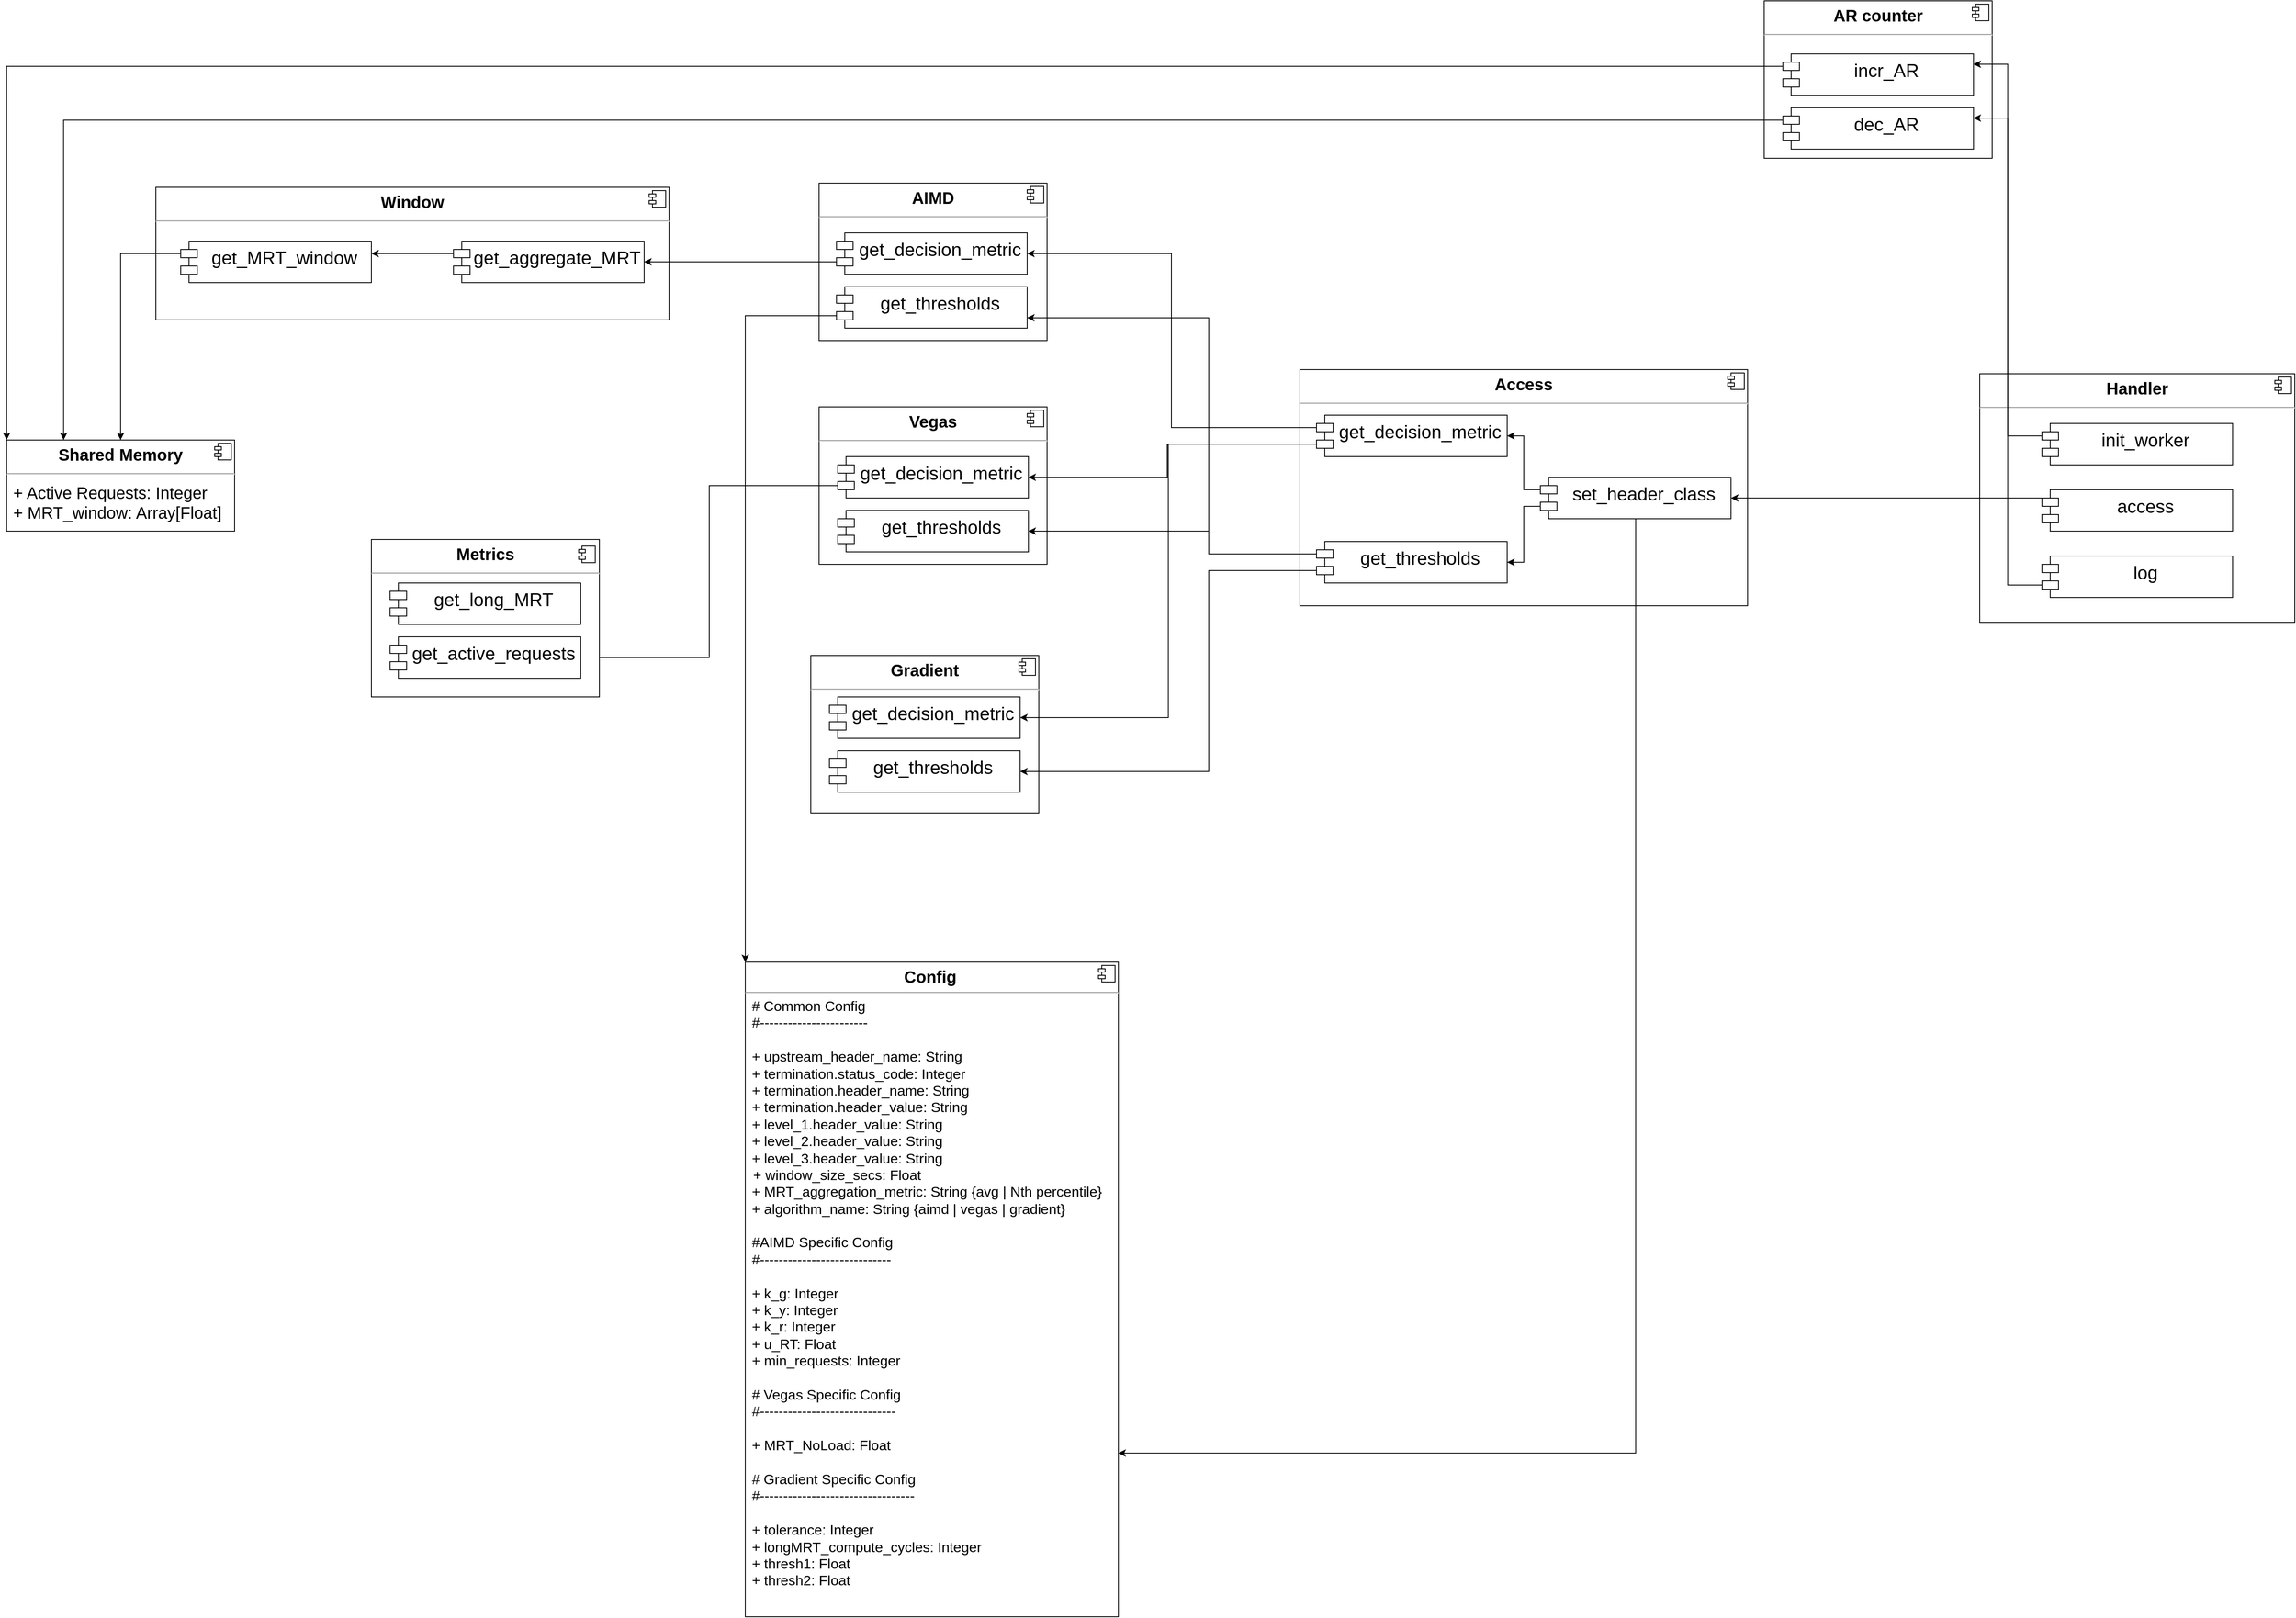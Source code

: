 <mxfile version="17.4.0" type="github">
  <diagram id="C5RBs43oDa-KdzZeNtuy" name="Page-1">
    <mxGraphModel dx="5561" dy="2026" grid="1" gridSize="10" guides="1" tooltips="1" connect="1" arrows="1" fold="1" page="1" pageScale="1" pageWidth="827" pageHeight="1169" math="0" shadow="0">
      <root>
        <mxCell id="WIyWlLk6GJQsqaUBKTNV-0" />
        <mxCell id="WIyWlLk6GJQsqaUBKTNV-1" parent="WIyWlLk6GJQsqaUBKTNV-0" />
        <mxCell id="--dWJRHX75SRgyuAdrLD-0" value="&lt;p style=&quot;margin: 0px ; margin-top: 6px ; text-align: center&quot;&gt;&lt;b&gt;&lt;font style=&quot;font-size: 20px&quot;&gt;Config&lt;/font&gt;&lt;span style=&quot;font-size: 13px&quot;&gt;&amp;nbsp;&lt;/span&gt;&lt;/b&gt;&lt;/p&gt;&lt;hr&gt;&lt;p style=&quot;margin: 0px 0px 0px 8px ; font-size: 17px&quot;&gt;&lt;font style=&quot;font-size: 17px&quot;&gt;# Common Config&lt;/font&gt;&lt;/p&gt;&lt;p style=&quot;margin: 0px 0px 0px 8px ; font-size: 17px&quot;&gt;&lt;font style=&quot;font-size: 17px&quot;&gt;#-----------------------&lt;/font&gt;&lt;/p&gt;&lt;p style=&quot;margin: 0px 0px 0px 8px ; font-size: 17px&quot;&gt;&lt;font style=&quot;font-size: 17px&quot;&gt;&lt;br&gt;&lt;/font&gt;&lt;/p&gt;&lt;p style=&quot;margin: 0px 0px 0px 8px ; font-size: 17px&quot;&gt;&lt;font style=&quot;font-size: 17px&quot;&gt;+ upstream_header_name: String&lt;br&gt;+ termination.status_code: Integer&lt;/font&gt;&lt;/p&gt;&lt;p style=&quot;margin: 0px 0px 0px 8px ; font-size: 17px&quot;&gt;&lt;font style=&quot;font-size: 17px&quot;&gt;+&amp;nbsp;termination.header_name: String&lt;/font&gt;&lt;/p&gt;&lt;p style=&quot;margin: 0px 0px 0px 8px ; font-size: 17px&quot;&gt;&lt;font style=&quot;font-size: 17px&quot;&gt;+&amp;nbsp;termination.header_value: String&lt;/font&gt;&lt;/p&gt;&lt;p style=&quot;margin: 0px 0px 0px 8px ; font-size: 17px&quot;&gt;&lt;font style=&quot;font-size: 17px&quot;&gt;+&amp;nbsp;level_1.header_value: String&lt;span&gt;&amp;nbsp;&lt;/span&gt;&lt;/font&gt;&lt;/p&gt;&lt;p style=&quot;margin: 0px 0px 0px 8px ; font-size: 17px&quot;&gt;&lt;font style=&quot;font-size: 17px&quot;&gt;+&amp;nbsp;level_2.header_value: String&lt;span&gt;&amp;nbsp;&lt;/span&gt;&lt;span&gt;&lt;br&gt;&lt;/span&gt;&lt;/font&gt;&lt;/p&gt;&lt;p style=&quot;margin: 0px 0px 0px 8px ; font-size: 17px&quot;&gt;&lt;font style=&quot;font-size: 17px&quot;&gt;+&amp;nbsp;level_3.header_value: String&lt;span&gt;&amp;nbsp;&lt;/span&gt;&lt;span&gt;&lt;br&gt;&lt;/span&gt;&lt;/font&gt;&lt;/p&gt;&lt;font style=&quot;font-size: 17px&quot;&gt;&amp;nbsp;&amp;nbsp;+ window_size_secs: Float&lt;br&gt;&lt;/font&gt;&lt;p style=&quot;margin: 0px 0px 0px 8px ; font-size: 17px&quot;&gt;&lt;font style=&quot;font-size: 17px&quot;&gt;+&amp;nbsp;MRT_aggregation_metric: String {avg | Nth percentile}&lt;br&gt;+ algorithm_name: String {aimd | vegas | gradient}&lt;/font&gt;&lt;/p&gt;&lt;p style=&quot;margin: 0px 0px 0px 8px ; font-size: 17px&quot;&gt;&lt;font style=&quot;font-size: 17px&quot;&gt;&lt;br&gt;&lt;/font&gt;&lt;/p&gt;&lt;p style=&quot;margin: 0px 0px 0px 8px ; font-size: 17px&quot;&gt;&lt;font style=&quot;font-size: 17px&quot;&gt;#AIMD Specific Config&lt;/font&gt;&lt;/p&gt;&lt;p style=&quot;margin: 0px 0px 0px 8px ; font-size: 17px&quot;&gt;&lt;font style=&quot;font-size: 17px&quot;&gt;#----------------------------&lt;/font&gt;&lt;/p&gt;&lt;p style=&quot;margin: 0px 0px 0px 8px ; font-size: 17px&quot;&gt;&lt;font style=&quot;font-size: 17px&quot;&gt;&lt;br&gt;&lt;/font&gt;&lt;/p&gt;&lt;p style=&quot;margin: 0px 0px 0px 8px ; font-size: 17px&quot;&gt;&lt;font style=&quot;font-size: 17px&quot;&gt;+ k_g: Integer&lt;br&gt;&lt;/font&gt;&lt;/p&gt;&lt;p style=&quot;margin: 0px 0px 0px 8px ; font-size: 17px&quot;&gt;&lt;font style=&quot;font-size: 17px&quot;&gt;+&amp;nbsp;k_y: Integer&lt;/font&gt;&lt;/p&gt;&lt;p style=&quot;margin: 0px 0px 0px 8px ; font-size: 17px&quot;&gt;&lt;font style=&quot;font-size: 17px&quot;&gt;+&amp;nbsp;k_r: Integer&lt;/font&gt;&lt;/p&gt;&lt;p style=&quot;margin: 0px 0px 0px 8px ; font-size: 17px&quot;&gt;&lt;font style=&quot;font-size: 17px&quot;&gt;+ u_RT: Float&lt;br&gt;&lt;/font&gt;&lt;/p&gt;&lt;p style=&quot;margin: 0px 0px 0px 8px ; font-size: 17px&quot;&gt;&lt;font style=&quot;font-size: 17px&quot;&gt;+ min_requests: Integer&lt;br&gt;&lt;/font&gt;&lt;/p&gt;&lt;p style=&quot;margin: 0px 0px 0px 8px ; font-size: 17px&quot;&gt;&lt;font style=&quot;font-size: 17px&quot;&gt;&lt;br&gt;&lt;/font&gt;&lt;/p&gt;&lt;p style=&quot;margin: 0px 0px 0px 8px ; font-size: 17px&quot;&gt;&lt;font style=&quot;font-size: 17px&quot;&gt;# Vegas&amp;nbsp;Specific Config&lt;/font&gt;&lt;/p&gt;&lt;p style=&quot;margin: 0px 0px 0px 8px ; font-size: 17px&quot;&gt;&lt;font style=&quot;font-size: 17px&quot;&gt;#-----------------------------&lt;/font&gt;&lt;/p&gt;&lt;p style=&quot;margin: 0px 0px 0px 8px ; font-size: 17px&quot;&gt;&lt;font style=&quot;font-size: 17px&quot;&gt;&lt;br&gt;&lt;/font&gt;&lt;/p&gt;&lt;p style=&quot;margin: 0px 0px 0px 8px ; font-size: 17px&quot;&gt;&lt;font style=&quot;font-size: 17px&quot;&gt;+ MRT_NoLoad: Float&lt;br&gt;&lt;/font&gt;&lt;/p&gt;&lt;p style=&quot;margin: 0px 0px 0px 8px ; font-size: 17px&quot;&gt;&lt;font style=&quot;font-size: 17px&quot;&gt;&lt;br&gt;&lt;/font&gt;&lt;/p&gt;&lt;p style=&quot;margin: 0px 0px 0px 8px ; font-size: 17px&quot;&gt;&lt;font style=&quot;font-size: 17px&quot;&gt;# Gradient Specific Config&lt;/font&gt;&lt;/p&gt;&lt;p style=&quot;margin: 0px 0px 0px 8px ; font-size: 17px&quot;&gt;&lt;font style=&quot;font-size: 17px&quot;&gt;#---------------------------------&lt;/font&gt;&lt;/p&gt;&lt;p style=&quot;margin: 0px 0px 0px 8px ; font-size: 17px&quot;&gt;&lt;font style=&quot;font-size: 17px&quot;&gt;&lt;br&gt;&lt;/font&gt;&lt;/p&gt;&lt;p style=&quot;margin: 0px 0px 0px 8px ; font-size: 17px&quot;&gt;&lt;font style=&quot;font-size: 17px&quot;&gt;+ tolerance: Integer&amp;nbsp;&lt;/font&gt;&lt;/p&gt;&lt;p style=&quot;margin: 0px 0px 0px 8px ; font-size: 17px&quot;&gt;&lt;font style=&quot;font-size: 17px&quot;&gt;+&amp;nbsp;longMRT_compute_cycles: Integer&lt;/font&gt;&lt;/p&gt;&lt;p style=&quot;margin: 0px 0px 0px 8px ; font-size: 17px&quot;&gt;&lt;font style=&quot;font-size: 17px&quot;&gt;+&amp;nbsp;thresh1: Float&amp;nbsp;&lt;/font&gt;&lt;/p&gt;&lt;p style=&quot;margin: 0px 0px 0px 8px ; font-size: 17px&quot;&gt;&lt;font style=&quot;font-size: 17px&quot;&gt;+&amp;nbsp;thresh2: Float&lt;/font&gt;&lt;/p&gt;" style="align=left;overflow=fill;html=1;dropTarget=0;" vertex="1" parent="WIyWlLk6GJQsqaUBKTNV-1">
          <mxGeometry x="-1849" y="580" width="450" height="790" as="geometry" />
        </mxCell>
        <mxCell id="--dWJRHX75SRgyuAdrLD-1" value="" style="shape=component;jettyWidth=8;jettyHeight=4;" vertex="1" parent="--dWJRHX75SRgyuAdrLD-0">
          <mxGeometry x="1" width="20" height="20" relative="1" as="geometry">
            <mxPoint x="-24" y="4" as="offset" />
          </mxGeometry>
        </mxCell>
        <mxCell id="--dWJRHX75SRgyuAdrLD-2" value="&lt;p style=&quot;margin: 0px ; margin-top: 6px ; text-align: center&quot;&gt;&lt;b&gt;Handler&lt;/b&gt;&lt;/p&gt;&lt;hr&gt;&lt;p style=&quot;margin: 0px ; margin-left: 8px&quot;&gt;&lt;br&gt;&lt;/p&gt;" style="align=left;overflow=fill;html=1;dropTarget=0;fontSize=20;" vertex="1" parent="WIyWlLk6GJQsqaUBKTNV-1">
          <mxGeometry x="-360" y="-130" width="380" height="300" as="geometry" />
        </mxCell>
        <mxCell id="--dWJRHX75SRgyuAdrLD-3" value="" style="shape=component;jettyWidth=8;jettyHeight=4;fontSize=20;" vertex="1" parent="--dWJRHX75SRgyuAdrLD-2">
          <mxGeometry x="1" width="20" height="20" relative="1" as="geometry">
            <mxPoint x="-24" y="4" as="offset" />
          </mxGeometry>
        </mxCell>
        <mxCell id="--dWJRHX75SRgyuAdrLD-4" value="&lt;p style=&quot;margin: 0px ; margin-top: 6px ; text-align: center&quot;&gt;&lt;b&gt;Window&lt;/b&gt;&lt;/p&gt;&lt;hr&gt;&lt;p style=&quot;margin: 0px ; margin-left: 8px&quot;&gt;&lt;br&gt;&lt;/p&gt;" style="align=left;overflow=fill;html=1;dropTarget=0;fontSize=20;" vertex="1" parent="WIyWlLk6GJQsqaUBKTNV-1">
          <mxGeometry x="-2560" y="-355" width="619" height="160" as="geometry" />
        </mxCell>
        <mxCell id="--dWJRHX75SRgyuAdrLD-5" value="" style="shape=component;jettyWidth=8;jettyHeight=4;fontSize=20;" vertex="1" parent="--dWJRHX75SRgyuAdrLD-4">
          <mxGeometry x="1" width="20" height="20" relative="1" as="geometry">
            <mxPoint x="-24" y="4" as="offset" />
          </mxGeometry>
        </mxCell>
        <mxCell id="--dWJRHX75SRgyuAdrLD-6" value="&lt;p style=&quot;margin: 0px ; margin-top: 6px ; text-align: center&quot;&gt;&lt;b&gt;AIMD&lt;/b&gt;&lt;/p&gt;&lt;hr&gt;&lt;p style=&quot;margin: 0px ; margin-left: 8px&quot;&gt;&lt;br&gt;&lt;/p&gt;" style="align=left;overflow=fill;html=1;dropTarget=0;fontSize=20;" vertex="1" parent="WIyWlLk6GJQsqaUBKTNV-1">
          <mxGeometry x="-1760" y="-360" width="275" height="190" as="geometry" />
        </mxCell>
        <mxCell id="--dWJRHX75SRgyuAdrLD-7" value="" style="shape=component;jettyWidth=8;jettyHeight=4;fontSize=20;" vertex="1" parent="--dWJRHX75SRgyuAdrLD-6">
          <mxGeometry x="1" width="20" height="20" relative="1" as="geometry">
            <mxPoint x="-24" y="4" as="offset" />
          </mxGeometry>
        </mxCell>
        <mxCell id="--dWJRHX75SRgyuAdrLD-8" value="&lt;p style=&quot;margin: 0px ; margin-top: 6px ; text-align: center&quot;&gt;&lt;b&gt;Vegas&lt;/b&gt;&lt;/p&gt;&lt;hr&gt;&lt;p style=&quot;margin: 0px ; margin-left: 8px&quot;&gt;&lt;br&gt;&lt;/p&gt;" style="align=left;overflow=fill;html=1;dropTarget=0;fontSize=20;" vertex="1" parent="WIyWlLk6GJQsqaUBKTNV-1">
          <mxGeometry x="-1760" y="-90" width="275" height="190" as="geometry" />
        </mxCell>
        <mxCell id="--dWJRHX75SRgyuAdrLD-9" value="" style="shape=component;jettyWidth=8;jettyHeight=4;fontSize=20;" vertex="1" parent="--dWJRHX75SRgyuAdrLD-8">
          <mxGeometry x="1" width="20" height="20" relative="1" as="geometry">
            <mxPoint x="-24" y="4" as="offset" />
          </mxGeometry>
        </mxCell>
        <mxCell id="--dWJRHX75SRgyuAdrLD-10" value="&lt;p style=&quot;margin: 0px ; margin-top: 6px ; text-align: center&quot;&gt;&lt;b&gt;Gradient&lt;/b&gt;&lt;/p&gt;&lt;hr&gt;&lt;p style=&quot;margin: 0px ; margin-left: 8px&quot;&gt;&lt;br&gt;&lt;/p&gt;" style="align=left;overflow=fill;html=1;dropTarget=0;fontSize=20;" vertex="1" parent="WIyWlLk6GJQsqaUBKTNV-1">
          <mxGeometry x="-1770" y="210" width="275" height="190" as="geometry" />
        </mxCell>
        <mxCell id="--dWJRHX75SRgyuAdrLD-11" value="" style="shape=component;jettyWidth=8;jettyHeight=4;fontSize=20;" vertex="1" parent="--dWJRHX75SRgyuAdrLD-10">
          <mxGeometry x="1" width="20" height="20" relative="1" as="geometry">
            <mxPoint x="-24" y="4" as="offset" />
          </mxGeometry>
        </mxCell>
        <mxCell id="--dWJRHX75SRgyuAdrLD-15" value="&lt;p style=&quot;margin: 0px ; margin-top: 6px ; text-align: center&quot;&gt;&lt;b&gt;Access&lt;/b&gt;&lt;/p&gt;&lt;hr&gt;&lt;p style=&quot;margin: 0px ; margin-left: 8px&quot;&gt;&lt;br&gt;&lt;/p&gt;" style="align=left;overflow=fill;html=1;dropTarget=0;fontSize=20;" vertex="1" parent="WIyWlLk6GJQsqaUBKTNV-1">
          <mxGeometry x="-1180" y="-135" width="540" height="285" as="geometry" />
        </mxCell>
        <mxCell id="--dWJRHX75SRgyuAdrLD-16" value="" style="shape=component;jettyWidth=8;jettyHeight=4;fontSize=20;" vertex="1" parent="--dWJRHX75SRgyuAdrLD-15">
          <mxGeometry x="1" width="20" height="20" relative="1" as="geometry">
            <mxPoint x="-24" y="4" as="offset" />
          </mxGeometry>
        </mxCell>
        <mxCell id="--dWJRHX75SRgyuAdrLD-19" value="&lt;p style=&quot;margin: 0px ; margin-top: 6px ; text-align: center&quot;&gt;&lt;b&gt;Shared Memory&lt;/b&gt;&lt;/p&gt;&lt;hr&gt;&lt;p style=&quot;margin: 0px ; margin-left: 8px&quot;&gt;+ Active Requests: Integer&lt;br&gt;+ MRT_window: Array[Float]&lt;/p&gt;" style="align=left;overflow=fill;html=1;dropTarget=0;fontSize=20;" vertex="1" parent="WIyWlLk6GJQsqaUBKTNV-1">
          <mxGeometry x="-2740" y="-50" width="275" height="110" as="geometry" />
        </mxCell>
        <mxCell id="--dWJRHX75SRgyuAdrLD-20" value="" style="shape=component;jettyWidth=8;jettyHeight=4;fontSize=20;" vertex="1" parent="--dWJRHX75SRgyuAdrLD-19">
          <mxGeometry x="1" width="20" height="20" relative="1" as="geometry">
            <mxPoint x="-24" y="4" as="offset" />
          </mxGeometry>
        </mxCell>
        <mxCell id="--dWJRHX75SRgyuAdrLD-25" value="init_worker" style="shape=module;align=left;spacingLeft=20;align=center;verticalAlign=top;fontSize=22;" vertex="1" parent="WIyWlLk6GJQsqaUBKTNV-1">
          <mxGeometry x="-285" y="-70" width="230" height="50" as="geometry" />
        </mxCell>
        <mxCell id="--dWJRHX75SRgyuAdrLD-64" style="edgeStyle=orthogonalEdgeStyle;rounded=0;orthogonalLoop=1;jettySize=auto;html=1;exitX=0;exitY=0;exitDx=0;exitDy=15;exitPerimeter=0;entryX=1;entryY=0.5;entryDx=0;entryDy=0;fontSize=22;" edge="1" parent="WIyWlLk6GJQsqaUBKTNV-1" source="--dWJRHX75SRgyuAdrLD-26" target="--dWJRHX75SRgyuAdrLD-40">
          <mxGeometry relative="1" as="geometry">
            <Array as="points">
              <mxPoint x="-285" y="20" />
            </Array>
          </mxGeometry>
        </mxCell>
        <mxCell id="--dWJRHX75SRgyuAdrLD-26" value="access" style="shape=module;align=left;spacingLeft=20;align=center;verticalAlign=top;fontSize=22;" vertex="1" parent="WIyWlLk6GJQsqaUBKTNV-1">
          <mxGeometry x="-285" y="10" width="230" height="50" as="geometry" />
        </mxCell>
        <mxCell id="--dWJRHX75SRgyuAdrLD-27" value="log" style="shape=module;align=left;spacingLeft=20;align=center;verticalAlign=top;fontSize=22;" vertex="1" parent="WIyWlLk6GJQsqaUBKTNV-1">
          <mxGeometry x="-285" y="90" width="230" height="50" as="geometry" />
        </mxCell>
        <mxCell id="--dWJRHX75SRgyuAdrLD-84" style="edgeStyle=orthogonalEdgeStyle;rounded=0;orthogonalLoop=1;jettySize=auto;html=1;exitX=0;exitY=0;exitDx=0;exitDy=35;exitPerimeter=0;fontSize=22;" edge="1" parent="WIyWlLk6GJQsqaUBKTNV-1" source="--dWJRHX75SRgyuAdrLD-28" target="--dWJRHX75SRgyuAdrLD-37">
          <mxGeometry relative="1" as="geometry" />
        </mxCell>
        <mxCell id="--dWJRHX75SRgyuAdrLD-28" value="get_decision_metric" style="shape=module;align=left;spacingLeft=20;align=center;verticalAlign=top;fontSize=22;" vertex="1" parent="WIyWlLk6GJQsqaUBKTNV-1">
          <mxGeometry x="-1739" y="-300" width="230" height="50" as="geometry" />
        </mxCell>
        <mxCell id="--dWJRHX75SRgyuAdrLD-89" style="edgeStyle=orthogonalEdgeStyle;rounded=0;orthogonalLoop=1;jettySize=auto;html=1;exitX=0;exitY=0;exitDx=0;exitDy=35;exitPerimeter=0;entryX=0;entryY=0;entryDx=0;entryDy=0;fontSize=22;" edge="1" parent="WIyWlLk6GJQsqaUBKTNV-1" source="--dWJRHX75SRgyuAdrLD-29" target="--dWJRHX75SRgyuAdrLD-0">
          <mxGeometry relative="1" as="geometry">
            <Array as="points">
              <mxPoint x="-1849" y="-200" />
            </Array>
          </mxGeometry>
        </mxCell>
        <mxCell id="--dWJRHX75SRgyuAdrLD-29" value="get_thresholds" style="shape=module;align=left;spacingLeft=20;align=center;verticalAlign=top;fontSize=22;" vertex="1" parent="WIyWlLk6GJQsqaUBKTNV-1">
          <mxGeometry x="-1739" y="-235" width="230" height="50" as="geometry" />
        </mxCell>
        <mxCell id="--dWJRHX75SRgyuAdrLD-90" style="edgeStyle=orthogonalEdgeStyle;rounded=0;orthogonalLoop=1;jettySize=auto;html=1;exitX=0;exitY=0;exitDx=0;exitDy=35;exitPerimeter=0;entryX=1;entryY=0.5;entryDx=0;entryDy=0;fontSize=22;" edge="1" parent="WIyWlLk6GJQsqaUBKTNV-1" source="--dWJRHX75SRgyuAdrLD-30" target="--dWJRHX75SRgyuAdrLD-58">
          <mxGeometry relative="1" as="geometry" />
        </mxCell>
        <mxCell id="--dWJRHX75SRgyuAdrLD-30" value="get_decision_metric" style="shape=module;align=left;spacingLeft=20;align=center;verticalAlign=top;fontSize=22;" vertex="1" parent="WIyWlLk6GJQsqaUBKTNV-1">
          <mxGeometry x="-1737.5" y="-30" width="230" height="50" as="geometry" />
        </mxCell>
        <mxCell id="--dWJRHX75SRgyuAdrLD-31" value="get_thresholds" style="shape=module;align=left;spacingLeft=20;align=center;verticalAlign=top;fontSize=22;" vertex="1" parent="WIyWlLk6GJQsqaUBKTNV-1">
          <mxGeometry x="-1737.5" y="35" width="230" height="50" as="geometry" />
        </mxCell>
        <mxCell id="--dWJRHX75SRgyuAdrLD-34" value="get_decision_metric" style="shape=module;align=left;spacingLeft=20;align=center;verticalAlign=top;fontSize=22;" vertex="1" parent="WIyWlLk6GJQsqaUBKTNV-1">
          <mxGeometry x="-1747.5" y="260" width="230" height="50" as="geometry" />
        </mxCell>
        <mxCell id="--dWJRHX75SRgyuAdrLD-35" value="get_thresholds" style="shape=module;align=left;spacingLeft=20;align=center;verticalAlign=top;fontSize=22;" vertex="1" parent="WIyWlLk6GJQsqaUBKTNV-1">
          <mxGeometry x="-1747.5" y="325" width="230" height="50" as="geometry" />
        </mxCell>
        <mxCell id="--dWJRHX75SRgyuAdrLD-87" style="edgeStyle=orthogonalEdgeStyle;rounded=0;orthogonalLoop=1;jettySize=auto;html=1;exitX=0;exitY=0;exitDx=0;exitDy=15;exitPerimeter=0;entryX=0.5;entryY=0;entryDx=0;entryDy=0;fontSize=22;" edge="1" parent="WIyWlLk6GJQsqaUBKTNV-1" source="--dWJRHX75SRgyuAdrLD-36" target="--dWJRHX75SRgyuAdrLD-19">
          <mxGeometry relative="1" as="geometry" />
        </mxCell>
        <mxCell id="--dWJRHX75SRgyuAdrLD-36" value="get_MRT_window" style="shape=module;align=left;spacingLeft=20;align=center;verticalAlign=top;fontSize=22;" vertex="1" parent="WIyWlLk6GJQsqaUBKTNV-1">
          <mxGeometry x="-2530" y="-290" width="230" height="50" as="geometry" />
        </mxCell>
        <mxCell id="--dWJRHX75SRgyuAdrLD-86" style="edgeStyle=orthogonalEdgeStyle;rounded=0;orthogonalLoop=1;jettySize=auto;html=1;exitX=0;exitY=0;exitDx=0;exitDy=15;exitPerimeter=0;fontSize=22;" edge="1" parent="WIyWlLk6GJQsqaUBKTNV-1" source="--dWJRHX75SRgyuAdrLD-37" target="--dWJRHX75SRgyuAdrLD-36">
          <mxGeometry relative="1" as="geometry">
            <Array as="points">
              <mxPoint x="-2280" y="-275" />
              <mxPoint x="-2280" y="-275" />
            </Array>
          </mxGeometry>
        </mxCell>
        <mxCell id="--dWJRHX75SRgyuAdrLD-37" value="get_aggregate_MRT" style="shape=module;align=left;spacingLeft=20;align=center;verticalAlign=top;fontSize=22;" vertex="1" parent="WIyWlLk6GJQsqaUBKTNV-1">
          <mxGeometry x="-2201" y="-290" width="230" height="50" as="geometry" />
        </mxCell>
        <mxCell id="--dWJRHX75SRgyuAdrLD-71" style="edgeStyle=orthogonalEdgeStyle;rounded=0;orthogonalLoop=1;jettySize=auto;html=1;exitX=0;exitY=0;exitDx=0;exitDy=15;exitPerimeter=0;entryX=1;entryY=0.5;entryDx=0;entryDy=0;fontSize=22;" edge="1" parent="WIyWlLk6GJQsqaUBKTNV-1" source="--dWJRHX75SRgyuAdrLD-40" target="--dWJRHX75SRgyuAdrLD-42">
          <mxGeometry relative="1" as="geometry" />
        </mxCell>
        <mxCell id="--dWJRHX75SRgyuAdrLD-72" style="edgeStyle=orthogonalEdgeStyle;rounded=0;orthogonalLoop=1;jettySize=auto;html=1;exitX=0;exitY=0;exitDx=0;exitDy=35;exitPerimeter=0;entryX=1;entryY=0.5;entryDx=0;entryDy=0;fontSize=22;" edge="1" parent="WIyWlLk6GJQsqaUBKTNV-1" source="--dWJRHX75SRgyuAdrLD-40" target="--dWJRHX75SRgyuAdrLD-41">
          <mxGeometry relative="1" as="geometry" />
        </mxCell>
        <mxCell id="--dWJRHX75SRgyuAdrLD-82" style="edgeStyle=orthogonalEdgeStyle;rounded=0;orthogonalLoop=1;jettySize=auto;html=1;exitX=0.5;exitY=1;exitDx=0;exitDy=0;entryX=1;entryY=0.75;entryDx=0;entryDy=0;fontSize=22;" edge="1" parent="WIyWlLk6GJQsqaUBKTNV-1" source="--dWJRHX75SRgyuAdrLD-40" target="--dWJRHX75SRgyuAdrLD-0">
          <mxGeometry relative="1" as="geometry" />
        </mxCell>
        <mxCell id="--dWJRHX75SRgyuAdrLD-40" value="set_header_class" style="shape=module;align=left;spacingLeft=20;align=center;verticalAlign=top;fontSize=22;" vertex="1" parent="WIyWlLk6GJQsqaUBKTNV-1">
          <mxGeometry x="-890" y="-5" width="230" height="50" as="geometry" />
        </mxCell>
        <mxCell id="--dWJRHX75SRgyuAdrLD-76" style="edgeStyle=orthogonalEdgeStyle;rounded=0;orthogonalLoop=1;jettySize=auto;html=1;exitX=0;exitY=0;exitDx=0;exitDy=15;exitPerimeter=0;entryX=1;entryY=0.75;entryDx=0;entryDy=0;fontSize=22;" edge="1" parent="WIyWlLk6GJQsqaUBKTNV-1" source="--dWJRHX75SRgyuAdrLD-41" target="--dWJRHX75SRgyuAdrLD-29">
          <mxGeometry relative="1" as="geometry">
            <Array as="points">
              <mxPoint x="-1290" y="87" />
              <mxPoint x="-1290" y="-198" />
            </Array>
          </mxGeometry>
        </mxCell>
        <mxCell id="--dWJRHX75SRgyuAdrLD-78" style="edgeStyle=orthogonalEdgeStyle;rounded=0;orthogonalLoop=1;jettySize=auto;html=1;exitX=0;exitY=0;exitDx=0;exitDy=35;exitPerimeter=0;entryX=1;entryY=0.5;entryDx=0;entryDy=0;fontSize=22;" edge="1" parent="WIyWlLk6GJQsqaUBKTNV-1" source="--dWJRHX75SRgyuAdrLD-41" target="--dWJRHX75SRgyuAdrLD-35">
          <mxGeometry relative="1" as="geometry">
            <Array as="points">
              <mxPoint x="-1290" y="107" />
              <mxPoint x="-1290" y="350" />
            </Array>
          </mxGeometry>
        </mxCell>
        <mxCell id="--dWJRHX75SRgyuAdrLD-79" style="edgeStyle=orthogonalEdgeStyle;rounded=0;orthogonalLoop=1;jettySize=auto;html=1;exitX=0;exitY=0;exitDx=0;exitDy=15;exitPerimeter=0;entryX=1;entryY=0.5;entryDx=0;entryDy=0;fontSize=22;" edge="1" parent="WIyWlLk6GJQsqaUBKTNV-1" source="--dWJRHX75SRgyuAdrLD-41" target="--dWJRHX75SRgyuAdrLD-31">
          <mxGeometry relative="1" as="geometry">
            <Array as="points">
              <mxPoint x="-1290" y="87" />
              <mxPoint x="-1290" y="60" />
            </Array>
          </mxGeometry>
        </mxCell>
        <mxCell id="--dWJRHX75SRgyuAdrLD-41" value="get_thresholds" style="shape=module;align=left;spacingLeft=20;align=center;verticalAlign=top;fontSize=22;" vertex="1" parent="WIyWlLk6GJQsqaUBKTNV-1">
          <mxGeometry x="-1160" y="72.5" width="230" height="50" as="geometry" />
        </mxCell>
        <mxCell id="--dWJRHX75SRgyuAdrLD-73" style="edgeStyle=orthogonalEdgeStyle;rounded=0;orthogonalLoop=1;jettySize=auto;html=1;exitX=0;exitY=0;exitDx=0;exitDy=15;exitPerimeter=0;entryX=1;entryY=0.5;entryDx=0;entryDy=0;fontSize=22;" edge="1" parent="WIyWlLk6GJQsqaUBKTNV-1" source="--dWJRHX75SRgyuAdrLD-42" target="--dWJRHX75SRgyuAdrLD-28">
          <mxGeometry relative="1" as="geometry">
            <Array as="points">
              <mxPoint x="-1335" y="-65" />
              <mxPoint x="-1335" y="-275" />
            </Array>
          </mxGeometry>
        </mxCell>
        <mxCell id="--dWJRHX75SRgyuAdrLD-74" style="edgeStyle=orthogonalEdgeStyle;rounded=0;orthogonalLoop=1;jettySize=auto;html=1;exitX=0;exitY=0;exitDx=0;exitDy=35;exitPerimeter=0;entryX=1;entryY=0.5;entryDx=0;entryDy=0;fontSize=22;" edge="1" parent="WIyWlLk6GJQsqaUBKTNV-1" source="--dWJRHX75SRgyuAdrLD-42" target="--dWJRHX75SRgyuAdrLD-34">
          <mxGeometry relative="1" as="geometry" />
        </mxCell>
        <mxCell id="--dWJRHX75SRgyuAdrLD-75" style="edgeStyle=orthogonalEdgeStyle;rounded=0;orthogonalLoop=1;jettySize=auto;html=1;exitX=0;exitY=0;exitDx=0;exitDy=35;exitPerimeter=0;fontSize=22;" edge="1" parent="WIyWlLk6GJQsqaUBKTNV-1" source="--dWJRHX75SRgyuAdrLD-42" target="--dWJRHX75SRgyuAdrLD-30">
          <mxGeometry relative="1" as="geometry">
            <Array as="points">
              <mxPoint x="-1340" y="-45" />
              <mxPoint x="-1340" y="-5" />
            </Array>
          </mxGeometry>
        </mxCell>
        <mxCell id="--dWJRHX75SRgyuAdrLD-42" value="get_decision_metric" style="shape=module;align=left;spacingLeft=20;align=center;verticalAlign=top;fontSize=22;" vertex="1" parent="WIyWlLk6GJQsqaUBKTNV-1">
          <mxGeometry x="-1160" y="-80" width="230" height="50" as="geometry" />
        </mxCell>
        <mxCell id="--dWJRHX75SRgyuAdrLD-47" value="&lt;p style=&quot;margin: 0px ; margin-top: 6px ; text-align: center&quot;&gt;&lt;b&gt;AR counter&lt;/b&gt;&lt;/p&gt;&lt;hr&gt;&lt;p style=&quot;margin: 0px ; margin-left: 8px&quot;&gt;&lt;br&gt;&lt;/p&gt;" style="align=left;overflow=fill;html=1;dropTarget=0;fontSize=20;" vertex="1" parent="WIyWlLk6GJQsqaUBKTNV-1">
          <mxGeometry x="-620" y="-580" width="275" height="190" as="geometry" />
        </mxCell>
        <mxCell id="--dWJRHX75SRgyuAdrLD-48" value="" style="shape=component;jettyWidth=8;jettyHeight=4;fontSize=20;" vertex="1" parent="--dWJRHX75SRgyuAdrLD-47">
          <mxGeometry x="1" width="20" height="20" relative="1" as="geometry">
            <mxPoint x="-24" y="4" as="offset" />
          </mxGeometry>
        </mxCell>
        <mxCell id="--dWJRHX75SRgyuAdrLD-80" style="edgeStyle=orthogonalEdgeStyle;rounded=0;orthogonalLoop=1;jettySize=auto;html=1;exitX=0;exitY=0;exitDx=0;exitDy=15;exitPerimeter=0;entryX=0;entryY=0;entryDx=0;entryDy=0;fontSize=22;" edge="1" parent="WIyWlLk6GJQsqaUBKTNV-1" source="--dWJRHX75SRgyuAdrLD-49" target="--dWJRHX75SRgyuAdrLD-19">
          <mxGeometry relative="1" as="geometry" />
        </mxCell>
        <mxCell id="--dWJRHX75SRgyuAdrLD-49" value="incr_AR" style="shape=module;align=left;spacingLeft=20;align=center;verticalAlign=top;fontSize=22;" vertex="1" parent="WIyWlLk6GJQsqaUBKTNV-1">
          <mxGeometry x="-597.5" y="-516" width="230" height="50" as="geometry" />
        </mxCell>
        <mxCell id="--dWJRHX75SRgyuAdrLD-81" style="edgeStyle=orthogonalEdgeStyle;rounded=0;orthogonalLoop=1;jettySize=auto;html=1;exitX=0;exitY=0;exitDx=0;exitDy=15;exitPerimeter=0;entryX=0.25;entryY=0;entryDx=0;entryDy=0;fontSize=22;" edge="1" parent="WIyWlLk6GJQsqaUBKTNV-1" source="--dWJRHX75SRgyuAdrLD-50" target="--dWJRHX75SRgyuAdrLD-19">
          <mxGeometry relative="1" as="geometry" />
        </mxCell>
        <mxCell id="--dWJRHX75SRgyuAdrLD-50" value="dec_AR" style="shape=module;align=left;spacingLeft=20;align=center;verticalAlign=top;fontSize=22;" vertex="1" parent="WIyWlLk6GJQsqaUBKTNV-1">
          <mxGeometry x="-597.5" y="-451" width="230" height="50" as="geometry" />
        </mxCell>
        <mxCell id="--dWJRHX75SRgyuAdrLD-55" value="&lt;p style=&quot;margin: 0px ; margin-top: 6px ; text-align: center&quot;&gt;&lt;b&gt;Metrics&lt;/b&gt;&lt;/p&gt;&lt;hr&gt;&lt;p style=&quot;margin: 0px ; margin-left: 8px&quot;&gt;&lt;br&gt;&lt;/p&gt;" style="align=left;overflow=fill;html=1;dropTarget=0;fontSize=20;" vertex="1" parent="WIyWlLk6GJQsqaUBKTNV-1">
          <mxGeometry x="-2300" y="70" width="275" height="190" as="geometry" />
        </mxCell>
        <mxCell id="--dWJRHX75SRgyuAdrLD-56" value="" style="shape=component;jettyWidth=8;jettyHeight=4;fontSize=20;" vertex="1" parent="--dWJRHX75SRgyuAdrLD-55">
          <mxGeometry x="1" width="20" height="20" relative="1" as="geometry">
            <mxPoint x="-25" y="8" as="offset" />
          </mxGeometry>
        </mxCell>
        <mxCell id="--dWJRHX75SRgyuAdrLD-57" value="get_long_MRT" style="shape=module;align=left;spacingLeft=20;align=center;verticalAlign=top;fontSize=22;" vertex="1" parent="WIyWlLk6GJQsqaUBKTNV-1">
          <mxGeometry x="-2277.5" y="122.5" width="230" height="50" as="geometry" />
        </mxCell>
        <mxCell id="--dWJRHX75SRgyuAdrLD-58" value="get_active_requests" style="shape=module;align=left;spacingLeft=20;align=center;verticalAlign=top;fontSize=22;" vertex="1" parent="WIyWlLk6GJQsqaUBKTNV-1">
          <mxGeometry x="-2277.5" y="187.5" width="230" height="50" as="geometry" />
        </mxCell>
        <mxCell id="--dWJRHX75SRgyuAdrLD-62" style="edgeStyle=orthogonalEdgeStyle;rounded=0;orthogonalLoop=1;jettySize=auto;html=1;exitX=0;exitY=0;exitDx=0;exitDy=15;exitPerimeter=0;entryX=1;entryY=0.25;entryDx=0;entryDy=0;fontSize=22;" edge="1" parent="WIyWlLk6GJQsqaUBKTNV-1" source="--dWJRHX75SRgyuAdrLD-25" target="--dWJRHX75SRgyuAdrLD-49">
          <mxGeometry relative="1" as="geometry" />
        </mxCell>
        <mxCell id="--dWJRHX75SRgyuAdrLD-63" style="edgeStyle=orthogonalEdgeStyle;rounded=0;orthogonalLoop=1;jettySize=auto;html=1;exitX=0;exitY=0;exitDx=0;exitDy=35;exitPerimeter=0;entryX=1;entryY=0.25;entryDx=0;entryDy=0;fontSize=22;" edge="1" parent="WIyWlLk6GJQsqaUBKTNV-1" source="--dWJRHX75SRgyuAdrLD-27" target="--dWJRHX75SRgyuAdrLD-50">
          <mxGeometry relative="1" as="geometry" />
        </mxCell>
      </root>
    </mxGraphModel>
  </diagram>
</mxfile>
